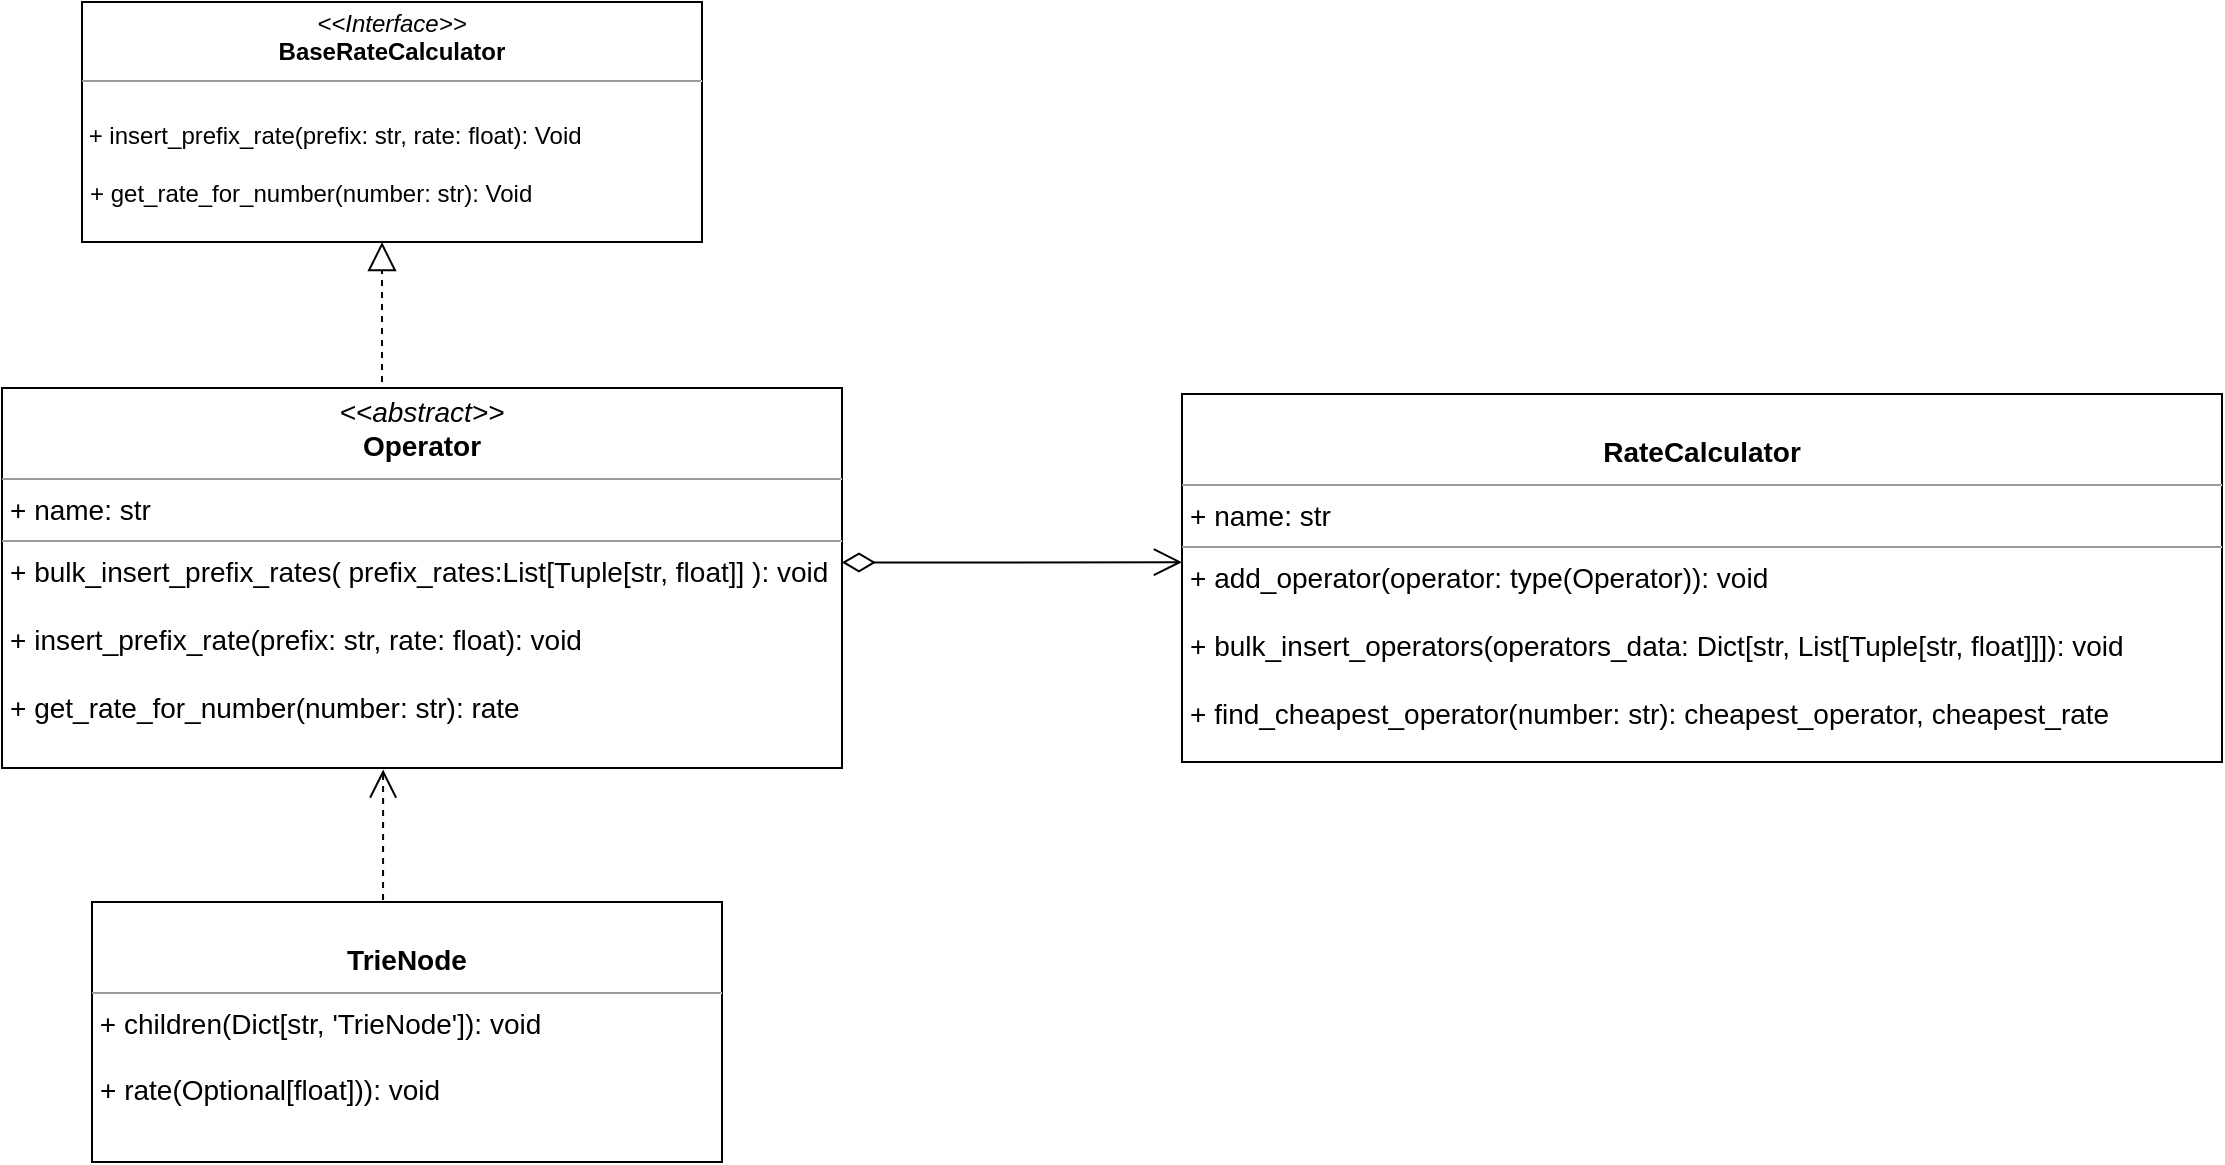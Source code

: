 <mxfile version="22.1.21" type="google" pages="2">
  <diagram id="C5RBs43oDa-KdzZeNtuy" name="RateCalculator">
    <mxGraphModel grid="1" page="1" gridSize="10" guides="1" tooltips="1" connect="1" arrows="1" fold="1" pageScale="1" pageWidth="827" pageHeight="1169" math="0" shadow="0">
      <root>
        <mxCell id="WIyWlLk6GJQsqaUBKTNV-0" />
        <mxCell id="WIyWlLk6GJQsqaUBKTNV-1" parent="WIyWlLk6GJQsqaUBKTNV-0" />
        <mxCell id="UD_I-QI6O7Vaxq1o_wt9-0" value="&lt;p style=&quot;margin: 4px 0px 0px; text-align: center; font-size: 14px;&quot;&gt;&lt;font style=&quot;font-size: 14px;&quot;&gt;&lt;i style=&quot;&quot;&gt;&amp;lt;&amp;lt;abstract&amp;gt;&amp;gt;&lt;/i&gt;&lt;br&gt;&lt;b style=&quot;&quot;&gt;Operator&lt;/b&gt;&lt;/font&gt;&lt;/p&gt;&lt;hr style=&quot;font-size: 14px;&quot; size=&quot;1&quot;&gt;&lt;p style=&quot;margin: 0px 0px 0px 4px; font-size: 14px;&quot;&gt;&lt;font style=&quot;font-size: 14px;&quot;&gt;+ name: str&lt;/font&gt;&lt;/p&gt;&lt;hr style=&quot;font-size: 14px;&quot; size=&quot;1&quot;&gt;&lt;p style=&quot;margin: 0px 0px 0px 4px; font-size: 14px;&quot;&gt;&lt;font style=&quot;font-size: 14px;&quot;&gt;+&amp;nbsp;bulk_insert_prefix_rates&lt;span style=&quot;background-color: initial;&quot;&gt;( prefix_rates:List[Tuple[str, float]] ): void&lt;/span&gt;&lt;/font&gt;&lt;/p&gt;&lt;p style=&quot;margin: 0px 0px 0px 4px; font-size: 14px;&quot;&gt;&lt;font style=&quot;font-size: 14px;&quot;&gt;&lt;span style=&quot;background-color: initial;&quot;&gt;&lt;br&gt;+&amp;nbsp;&lt;/span&gt;insert_prefix_rate(prefix: str, rate: float): void&lt;br&gt;&lt;br&gt;&lt;/font&gt;&lt;/p&gt;&lt;p style=&quot;margin: 0px 0px 0px 4px; font-size: 14px;&quot;&gt;&lt;font style=&quot;font-size: 14px;&quot;&gt;+&amp;nbsp;get_rate_for_number(number: str): rate&lt;/font&gt;&lt;/p&gt;&lt;p style=&quot;margin: 0px 0px 0px 4px; font-size: 14px;&quot;&gt;&lt;br&gt;&lt;/p&gt;" style="verticalAlign=top;align=left;overflow=fill;fontSize=12;fontFamily=Helvetica;html=1;whiteSpace=wrap;" vertex="1" parent="WIyWlLk6GJQsqaUBKTNV-1">
          <mxGeometry x="970" y="153" width="420" height="190" as="geometry" />
        </mxCell>
        <mxCell id="UD_I-QI6O7Vaxq1o_wt9-1" value="&lt;p style=&quot;margin: 4px 0px 0px; text-align: center; font-size: 14px;&quot;&gt;&lt;font style=&quot;font-size: 14px;&quot;&gt;&lt;br&gt;&lt;b style=&quot;&quot;&gt;RateCalculator&lt;/b&gt;&lt;/font&gt;&lt;/p&gt;&lt;hr style=&quot;font-size: 14px;&quot; size=&quot;1&quot;&gt;&lt;p style=&quot;margin: 0px 0px 0px 4px; font-size: 14px;&quot;&gt;&lt;font style=&quot;font-size: 14px;&quot;&gt;+ name: str&lt;/font&gt;&lt;/p&gt;&lt;hr style=&quot;font-size: 14px;&quot; size=&quot;1&quot;&gt;&lt;p style=&quot;margin: 0px 0px 0px 4px; font-size: 14px;&quot;&gt;&lt;font style=&quot;font-size: 14px;&quot;&gt;+&amp;nbsp;add_operator(operator: type(Operator)): void&lt;/font&gt;&lt;/p&gt;&lt;p style=&quot;margin: 0px 0px 0px 4px; font-size: 14px;&quot;&gt;&lt;font style=&quot;font-size: 14px;&quot;&gt;&lt;span style=&quot;background-color: initial;&quot;&gt;&lt;br&gt;+&amp;nbsp;&lt;/span&gt;bulk_insert_operators&lt;span style=&quot;background-color: initial;&quot;&gt;(operators_data: Dict[str, List[Tuple[str, float]]]): void&lt;/span&gt;&lt;/font&gt;&lt;/p&gt;&lt;p style=&quot;margin: 0px 0px 0px 4px; font-size: 14px;&quot;&gt;&lt;font style=&quot;font-size: 14px;&quot;&gt;&lt;span style=&quot;background-color: initial;&quot;&gt;&lt;br&gt;&lt;/span&gt;&lt;/font&gt;&lt;/p&gt;&lt;p style=&quot;margin: 0px 0px 0px 4px; font-size: 14px;&quot;&gt;&lt;font style=&quot;font-size: 14px;&quot;&gt;+ find_cheapest_operator(number: str): cheapest_operator, cheapest_rate&lt;/font&gt;&lt;/p&gt;&lt;p style=&quot;margin: 0px 0px 0px 4px; font-size: 14px;&quot;&gt;&lt;br&gt;&lt;/p&gt;" style="verticalAlign=top;align=left;overflow=fill;fontSize=12;fontFamily=Helvetica;html=1;whiteSpace=wrap;" vertex="1" parent="WIyWlLk6GJQsqaUBKTNV-1">
          <mxGeometry x="1560" y="156" width="520" height="184" as="geometry" />
        </mxCell>
        <mxCell id="UD_I-QI6O7Vaxq1o_wt9-2" value="&lt;p style=&quot;margin:0px;margin-top:4px;text-align:center;&quot;&gt;&lt;i&gt;&amp;lt;&amp;lt;Interface&amp;gt;&amp;gt;&lt;/i&gt;&lt;br&gt;&lt;b&gt;BaseRateCalculator&lt;/b&gt;&lt;br&gt;&lt;/p&gt;&lt;hr size=&quot;1&quot;&gt;&lt;p style=&quot;margin:0px;margin-left:4px;&quot;&gt;&lt;br&gt;&lt;/p&gt;&amp;nbsp;+ insert_prefix_rate(prefix: str, rate: float): Void&lt;br&gt;&lt;br&gt;&lt;p style=&quot;margin:0px;margin-left:4px;&quot;&gt;+ get_rate_for_number(number: str): Void&lt;/p&gt;" style="verticalAlign=top;align=left;overflow=fill;fontSize=12;fontFamily=Helvetica;html=1;whiteSpace=wrap;" vertex="1" parent="WIyWlLk6GJQsqaUBKTNV-1">
          <mxGeometry x="1010" y="-40" width="310" height="120" as="geometry" />
        </mxCell>
        <mxCell id="UD_I-QI6O7Vaxq1o_wt9-4" value="" style="endArrow=open;html=1;endSize=12;startArrow=diamondThin;startSize=14;startFill=0;align=left;verticalAlign=bottom;rounded=0;entryX=0;entryY=0.457;entryDx=0;entryDy=0;entryPerimeter=0;exitX=1;exitY=0.459;exitDx=0;exitDy=0;exitPerimeter=0;edgeStyle=orthogonalEdgeStyle;" edge="1" parent="WIyWlLk6GJQsqaUBKTNV-1" source="UD_I-QI6O7Vaxq1o_wt9-0" target="UD_I-QI6O7Vaxq1o_wt9-1">
          <mxGeometry x="-1" y="3" relative="1" as="geometry">
            <mxPoint x="1400" y="240" as="sourcePoint" />
            <mxPoint x="1543" y="250" as="targetPoint" />
          </mxGeometry>
        </mxCell>
        <mxCell id="UD_I-QI6O7Vaxq1o_wt9-5" value="" style="endArrow=block;dashed=1;endFill=0;endSize=12;html=1;rounded=0;" edge="1" parent="WIyWlLk6GJQsqaUBKTNV-1">
          <mxGeometry width="160" relative="1" as="geometry">
            <mxPoint x="1160" y="150" as="sourcePoint" />
            <mxPoint x="1160" y="80" as="targetPoint" />
          </mxGeometry>
        </mxCell>
        <mxCell id="UD_I-QI6O7Vaxq1o_wt9-6" value="&lt;p style=&quot;margin: 4px 0px 0px; text-align: center; font-size: 14px;&quot;&gt;&lt;font style=&quot;font-size: 14px;&quot;&gt;&lt;br&gt;&lt;b style=&quot;&quot;&gt;TrieNode&lt;/b&gt;&lt;br&gt;&lt;/font&gt;&lt;/p&gt;&lt;hr style=&quot;font-size: 14px;&quot; size=&quot;1&quot;&gt;&lt;p style=&quot;margin: 0px 0px 0px 4px; font-size: 14px;&quot;&gt;&lt;/p&gt;&lt;font style=&quot;font-size: 14px;&quot;&gt;&amp;nbsp;+ children(Dict[str, &#39;TrieNode&#39;]): void&lt;br&gt;&lt;br&gt;&lt;/font&gt;&lt;p style=&quot;margin: 0px 0px 0px 4px; font-size: 14px;&quot;&gt;&lt;font style=&quot;font-size: 14px;&quot;&gt;+ rate(Optional[float])&lt;span style=&quot;background-color: initial;&quot;&gt;): void&lt;/span&gt;&lt;/font&gt;&lt;/p&gt;" style="verticalAlign=top;align=left;overflow=fill;fontSize=12;fontFamily=Helvetica;html=1;whiteSpace=wrap;" vertex="1" parent="WIyWlLk6GJQsqaUBKTNV-1">
          <mxGeometry x="1015" y="410" width="315" height="130" as="geometry" />
        </mxCell>
        <mxCell id="UD_I-QI6O7Vaxq1o_wt9-7" value="" style="endArrow=open;endSize=12;dashed=1;html=1;rounded=0;exitX=0.462;exitY=-0.008;exitDx=0;exitDy=0;entryX=0.418;entryY=1.004;entryDx=0;entryDy=0;entryPerimeter=0;exitPerimeter=0;" edge="1" parent="WIyWlLk6GJQsqaUBKTNV-1" source="UD_I-QI6O7Vaxq1o_wt9-6">
          <mxGeometry width="160" relative="1" as="geometry">
            <mxPoint x="1205" y="400" as="sourcePoint" />
            <mxPoint x="1160.56" y="343.76" as="targetPoint" />
          </mxGeometry>
        </mxCell>
      </root>
    </mxGraphModel>
  </diagram>
  <diagram id="kF_maDvfHEGJmHRsRKEI" name="RateCalculator-Diagram">
    <mxGraphModel grid="1" page="1" gridSize="10" guides="1" tooltips="1" connect="1" arrows="1" fold="1" pageScale="1" pageWidth="827" pageHeight="1169" math="0" shadow="0">
      <root>
        <mxCell id="0" />
        <mxCell id="1" parent="0" />
        <mxCell id="Wb5R9NGviHlZI4_R6AyN-1" value=":RateCalculator" style="shape=umlLifeline;perimeter=lifelinePerimeter;whiteSpace=wrap;html=1;container=1;dropTarget=0;collapsible=0;recursiveResize=0;outlineConnect=0;portConstraint=eastwest;newEdgeStyle={&quot;curved&quot;:0,&quot;rounded&quot;:0};" vertex="1" parent="1">
          <mxGeometry x="90" y="10" width="100" height="470" as="geometry" />
        </mxCell>
        <mxCell id="Wb5R9NGviHlZI4_R6AyN-2" value="" style="html=1;points=[[0,0,0,0,5],[0,1,0,0,-5],[1,0,0,0,5],[1,1,0,0,-5]];perimeter=orthogonalPerimeter;outlineConnect=0;targetShapes=umlLifeline;portConstraint=eastwest;newEdgeStyle={&quot;curved&quot;:0,&quot;rounded&quot;:0};" vertex="1" parent="Wb5R9NGviHlZI4_R6AyN-1">
          <mxGeometry x="45" y="70" width="10" height="40" as="geometry" />
        </mxCell>
        <mxCell id="Wb5R9NGviHlZI4_R6AyN-3" value="" style="html=1;points=[[0,0,0,0,5],[0,1,0,0,-5],[1,0,0,0,5],[1,1,0,0,-5]];perimeter=orthogonalPerimeter;outlineConnect=0;targetShapes=umlLifeline;portConstraint=eastwest;newEdgeStyle={&quot;curved&quot;:0,&quot;rounded&quot;:0};" vertex="1" parent="Wb5R9NGviHlZI4_R6AyN-1">
          <mxGeometry x="45" y="140" width="10" height="40" as="geometry" />
        </mxCell>
        <mxCell id="Wb5R9NGviHlZI4_R6AyN-4" value="&amp;nbsp;process data: data" style="html=1;align=left;spacingLeft=2;endArrow=block;rounded=0;edgeStyle=orthogonalEdgeStyle;curved=0;rounded=0;" edge="1" parent="Wb5R9NGviHlZI4_R6AyN-1" target="Wb5R9NGviHlZI4_R6AyN-3">
          <mxGeometry x="0.012" relative="1" as="geometry">
            <mxPoint x="50" y="110" as="sourcePoint" />
            <Array as="points">
              <mxPoint x="80" y="140" />
            </Array>
            <mxPoint as="offset" />
          </mxGeometry>
        </mxCell>
        <mxCell id="Wb5R9NGviHlZI4_R6AyN-5" value="" style="html=1;points=[[0,0,0,0,5],[0,1,0,0,-5],[1,0,0,0,5],[1,1,0,0,-5]];perimeter=orthogonalPerimeter;outlineConnect=0;targetShapes=umlLifeline;portConstraint=eastwest;newEdgeStyle={&quot;curved&quot;:0,&quot;rounded&quot;:0};" vertex="1" parent="Wb5R9NGviHlZI4_R6AyN-1">
          <mxGeometry x="45" y="380" width="10" height="40" as="geometry" />
        </mxCell>
        <mxCell id="Wb5R9NGviHlZI4_R6AyN-6" value="" style="html=1;points=[[0,0,0,0,5],[0,1,0,0,-5],[1,0,0,0,5],[1,1,0,0,-5]];perimeter=orthogonalPerimeter;outlineConnect=0;targetShapes=umlLifeline;portConstraint=eastwest;newEdgeStyle={&quot;curved&quot;:0,&quot;rounded&quot;:0};" vertex="1" parent="Wb5R9NGviHlZI4_R6AyN-1">
          <mxGeometry x="45" y="210" width="10" height="40" as="geometry" />
        </mxCell>
        <mxCell id="Wb5R9NGviHlZI4_R6AyN-7" value="create operator&#39;s list : data" style="html=1;align=left;spacingLeft=2;endArrow=block;rounded=0;edgeStyle=orthogonalEdgeStyle;curved=0;rounded=0;" edge="1" parent="Wb5R9NGviHlZI4_R6AyN-1" target="Wb5R9NGviHlZI4_R6AyN-6">
          <mxGeometry relative="1" as="geometry">
            <mxPoint x="50" y="180" as="sourcePoint" />
            <Array as="points">
              <mxPoint x="80" y="210" />
            </Array>
            <mxPoint as="offset" />
          </mxGeometry>
        </mxCell>
        <mxCell id="Wb5R9NGviHlZI4_R6AyN-8" value=":Operator" style="shape=umlLifeline;perimeter=lifelinePerimeter;whiteSpace=wrap;html=1;container=1;dropTarget=0;collapsible=0;recursiveResize=0;outlineConnect=0;portConstraint=eastwest;newEdgeStyle={&quot;curved&quot;:0,&quot;rounded&quot;:0};" vertex="1" parent="1">
          <mxGeometry x="290" y="10" width="100" height="470" as="geometry" />
        </mxCell>
        <mxCell id="Wb5R9NGviHlZI4_R6AyN-9" value="" style="html=1;points=[[0,0,0,0,5],[0,1,0,0,-5],[1,0,0,0,5],[1,1,0,0,-5]];perimeter=orthogonalPerimeter;outlineConnect=0;targetShapes=umlLifeline;portConstraint=eastwest;newEdgeStyle={&quot;curved&quot;:0,&quot;rounded&quot;:0};" vertex="1" parent="Wb5R9NGviHlZI4_R6AyN-8">
          <mxGeometry x="45" y="240" width="10" height="80" as="geometry" />
        </mxCell>
        <mxCell id="Wb5R9NGviHlZI4_R6AyN-10" value="" style="html=1;points=[[0,0,0,0,5],[0,1,0,0,-5],[1,0,0,0,5],[1,1,0,0,-5]];perimeter=orthogonalPerimeter;outlineConnect=0;targetShapes=umlLifeline;portConstraint=eastwest;newEdgeStyle={&quot;curved&quot;:0,&quot;rounded&quot;:0};" vertex="1" parent="Wb5R9NGviHlZI4_R6AyN-8">
          <mxGeometry x="45" y="340" width="10" height="40" as="geometry" />
        </mxCell>
        <mxCell id="Wb5R9NGviHlZI4_R6AyN-11" value="get data: operator, rate" style="html=1;align=left;spacingLeft=2;endArrow=block;rounded=0;edgeStyle=orthogonalEdgeStyle;curved=0;rounded=0;" edge="1" parent="Wb5R9NGviHlZI4_R6AyN-8" target="Wb5R9NGviHlZI4_R6AyN-10">
          <mxGeometry x="0.012" relative="1" as="geometry">
            <mxPoint x="50" y="320" as="sourcePoint" />
            <Array as="points">
              <mxPoint x="80" y="350" />
            </Array>
            <mxPoint as="offset" />
          </mxGeometry>
        </mxCell>
        <mxCell id="Wb5R9NGviHlZI4_R6AyN-12" value="start" style="html=1;verticalAlign=bottom;startArrow=circle;startFill=1;endArrow=open;startSize=6;endSize=8;curved=0;rounded=0;" edge="1" parent="1">
          <mxGeometry width="80" relative="1" as="geometry">
            <mxPoint x="60" y="80" as="sourcePoint" />
            <mxPoint x="140" y="80" as="targetPoint" />
          </mxGeometry>
        </mxCell>
        <mxCell id="Wb5R9NGviHlZI4_R6AyN-13" value="insert data to Trie" style="html=1;verticalAlign=bottom;endArrow=block;curved=0;rounded=0;entryX=0;entryY=0;entryDx=0;entryDy=5;exitX=1;exitY=1;exitDx=0;exitDy=-5;exitPerimeter=0;" edge="1" parent="1" source="Wb5R9NGviHlZI4_R6AyN-6" target="Wb5R9NGviHlZI4_R6AyN-9">
          <mxGeometry relative="1" as="geometry">
            <mxPoint x="310" y="115" as="sourcePoint" />
          </mxGeometry>
        </mxCell>
        <mxCell id="Wb5R9NGviHlZI4_R6AyN-14" value="return" style="html=1;verticalAlign=bottom;endArrow=open;dashed=1;endSize=8;curved=0;rounded=0;exitX=0;exitY=1;exitDx=0;exitDy=-5;" edge="1" parent="1" target="Wb5R9NGviHlZI4_R6AyN-5">
          <mxGeometry relative="1" as="geometry">
            <mxPoint x="310" y="255" as="targetPoint" />
            <mxPoint x="335" y="395" as="sourcePoint" />
          </mxGeometry>
        </mxCell>
      </root>
    </mxGraphModel>
  </diagram>
</mxfile>
